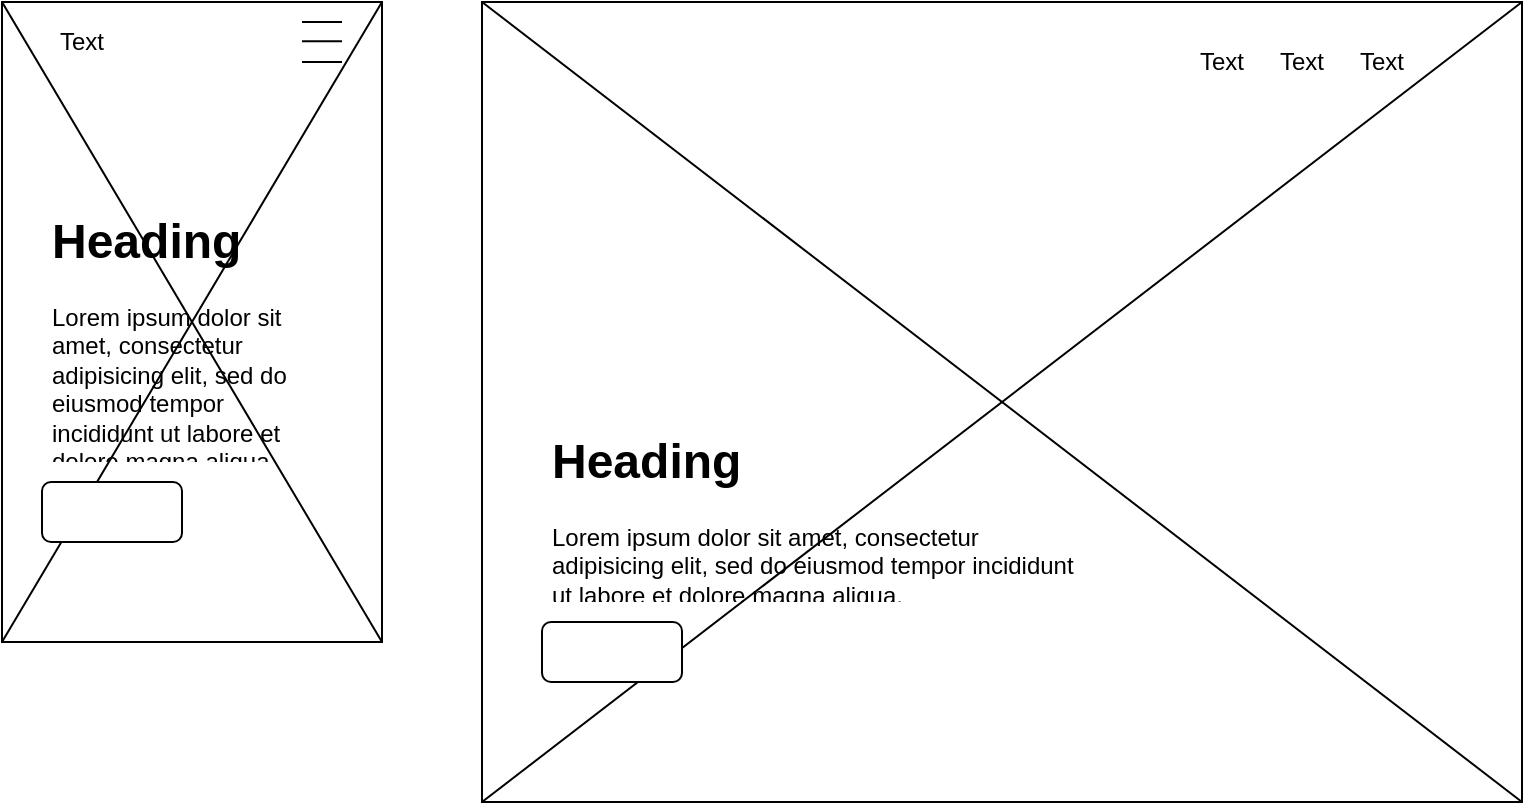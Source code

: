 <mxfile version="14.1.8" type="device"><diagram id="aAZcD9Cbjrd5A6aVNm7e" name="Page-1"><mxGraphModel dx="1086" dy="806" grid="1" gridSize="10" guides="1" tooltips="1" connect="1" arrows="1" fold="1" page="1" pageScale="1" pageWidth="850" pageHeight="1100" math="0" shadow="0"><root><mxCell id="0"/><mxCell id="1" parent="0"/><mxCell id="sMbflyTl9Xi4U3YL88z5-1" value="" style="rounded=0;whiteSpace=wrap;html=1;" vertex="1" parent="1"><mxGeometry x="40" y="40" width="190" height="320" as="geometry"/></mxCell><mxCell id="sMbflyTl9Xi4U3YL88z5-2" value="" style="rounded=0;whiteSpace=wrap;html=1;" vertex="1" parent="1"><mxGeometry x="280" y="40" width="520" height="400" as="geometry"/></mxCell><mxCell id="sMbflyTl9Xi4U3YL88z5-3" value="" style="endArrow=none;html=1;entryX=1;entryY=0;entryDx=0;entryDy=0;" edge="1" parent="1" target="sMbflyTl9Xi4U3YL88z5-1"><mxGeometry width="50" height="50" relative="1" as="geometry"><mxPoint x="40" y="360" as="sourcePoint"/><mxPoint x="90" y="310" as="targetPoint"/></mxGeometry></mxCell><mxCell id="sMbflyTl9Xi4U3YL88z5-5" value="" style="endArrow=none;html=1;entryX=0;entryY=0;entryDx=0;entryDy=0;exitX=1;exitY=1;exitDx=0;exitDy=0;" edge="1" parent="1" source="sMbflyTl9Xi4U3YL88z5-1" target="sMbflyTl9Xi4U3YL88z5-1"><mxGeometry width="50" height="50" relative="1" as="geometry"><mxPoint x="50" y="370" as="sourcePoint"/><mxPoint x="240" y="50" as="targetPoint"/></mxGeometry></mxCell><mxCell id="sMbflyTl9Xi4U3YL88z5-6" value="" style="endArrow=none;html=1;entryX=0;entryY=0;entryDx=0;entryDy=0;exitX=1;exitY=1;exitDx=0;exitDy=0;" edge="1" parent="1" source="sMbflyTl9Xi4U3YL88z5-2"><mxGeometry width="50" height="50" relative="1" as="geometry"><mxPoint x="470" y="360" as="sourcePoint"/><mxPoint x="280" y="40" as="targetPoint"/></mxGeometry></mxCell><mxCell id="sMbflyTl9Xi4U3YL88z5-7" value="" style="endArrow=none;html=1;entryX=1;entryY=0;entryDx=0;entryDy=0;" edge="1" parent="1" target="sMbflyTl9Xi4U3YL88z5-2"><mxGeometry width="50" height="50" relative="1" as="geometry"><mxPoint x="280" y="440" as="sourcePoint"/><mxPoint x="470" y="120" as="targetPoint"/></mxGeometry></mxCell><mxCell id="sMbflyTl9Xi4U3YL88z5-8" value="Text" style="text;html=1;strokeColor=none;fillColor=none;align=center;verticalAlign=middle;whiteSpace=wrap;rounded=0;" vertex="1" parent="1"><mxGeometry x="60" y="50" width="40" height="20" as="geometry"/></mxCell><mxCell id="sMbflyTl9Xi4U3YL88z5-9" value="" style="endArrow=none;html=1;" edge="1" parent="1"><mxGeometry width="50" height="50" relative="1" as="geometry"><mxPoint x="190" y="50" as="sourcePoint"/><mxPoint x="210" y="50" as="targetPoint"/></mxGeometry></mxCell><mxCell id="sMbflyTl9Xi4U3YL88z5-10" value="" style="endArrow=none;html=1;" edge="1" parent="1"><mxGeometry width="50" height="50" relative="1" as="geometry"><mxPoint x="190" y="59.66" as="sourcePoint"/><mxPoint x="210" y="59.66" as="targetPoint"/></mxGeometry></mxCell><mxCell id="sMbflyTl9Xi4U3YL88z5-11" value="" style="endArrow=none;html=1;" edge="1" parent="1"><mxGeometry width="50" height="50" relative="1" as="geometry"><mxPoint x="190" y="70" as="sourcePoint"/><mxPoint x="210" y="70" as="targetPoint"/></mxGeometry></mxCell><mxCell id="sMbflyTl9Xi4U3YL88z5-12" value="" style="rounded=1;whiteSpace=wrap;html=1;" vertex="1" parent="1"><mxGeometry x="60" y="280" width="70" height="30" as="geometry"/></mxCell><mxCell id="sMbflyTl9Xi4U3YL88z5-13" value="&lt;h1&gt;Heading&lt;/h1&gt;&lt;p&gt;Lorem ipsum dolor sit amet, consectetur adipisicing elit, sed do eiusmod tempor incididunt ut labore et dolore magna aliqua.&lt;/p&gt;" style="text;html=1;strokeColor=none;fillColor=none;spacing=5;spacingTop=-20;whiteSpace=wrap;overflow=hidden;rounded=0;" vertex="1" parent="1"><mxGeometry x="60" y="140" width="140" height="130" as="geometry"/></mxCell><mxCell id="sMbflyTl9Xi4U3YL88z5-14" value="Text" style="text;html=1;strokeColor=none;fillColor=none;align=center;verticalAlign=middle;whiteSpace=wrap;rounded=0;" vertex="1" parent="1"><mxGeometry x="630" y="60" width="40" height="20" as="geometry"/></mxCell><mxCell id="sMbflyTl9Xi4U3YL88z5-15" value="Text" style="text;html=1;strokeColor=none;fillColor=none;align=center;verticalAlign=middle;whiteSpace=wrap;rounded=0;" vertex="1" parent="1"><mxGeometry x="670" y="60" width="40" height="20" as="geometry"/></mxCell><mxCell id="sMbflyTl9Xi4U3YL88z5-16" value="Text" style="text;html=1;strokeColor=none;fillColor=none;align=center;verticalAlign=middle;whiteSpace=wrap;rounded=0;" vertex="1" parent="1"><mxGeometry x="710" y="60" width="40" height="20" as="geometry"/></mxCell><mxCell id="sMbflyTl9Xi4U3YL88z5-17" value="" style="rounded=1;whiteSpace=wrap;html=1;" vertex="1" parent="1"><mxGeometry x="310" y="350" width="70" height="30" as="geometry"/></mxCell><mxCell id="sMbflyTl9Xi4U3YL88z5-18" value="&lt;h1&gt;Heading&lt;/h1&gt;&lt;p&gt;Lorem ipsum dolor sit amet, consectetur adipisicing elit, sed do eiusmod tempor incididunt ut labore et dolore magna aliqua.&lt;/p&gt;" style="text;html=1;strokeColor=none;fillColor=none;spacing=5;spacingTop=-20;whiteSpace=wrap;overflow=hidden;rounded=0;" vertex="1" parent="1"><mxGeometry x="310" y="250" width="270" height="90" as="geometry"/></mxCell></root></mxGraphModel></diagram></mxfile>